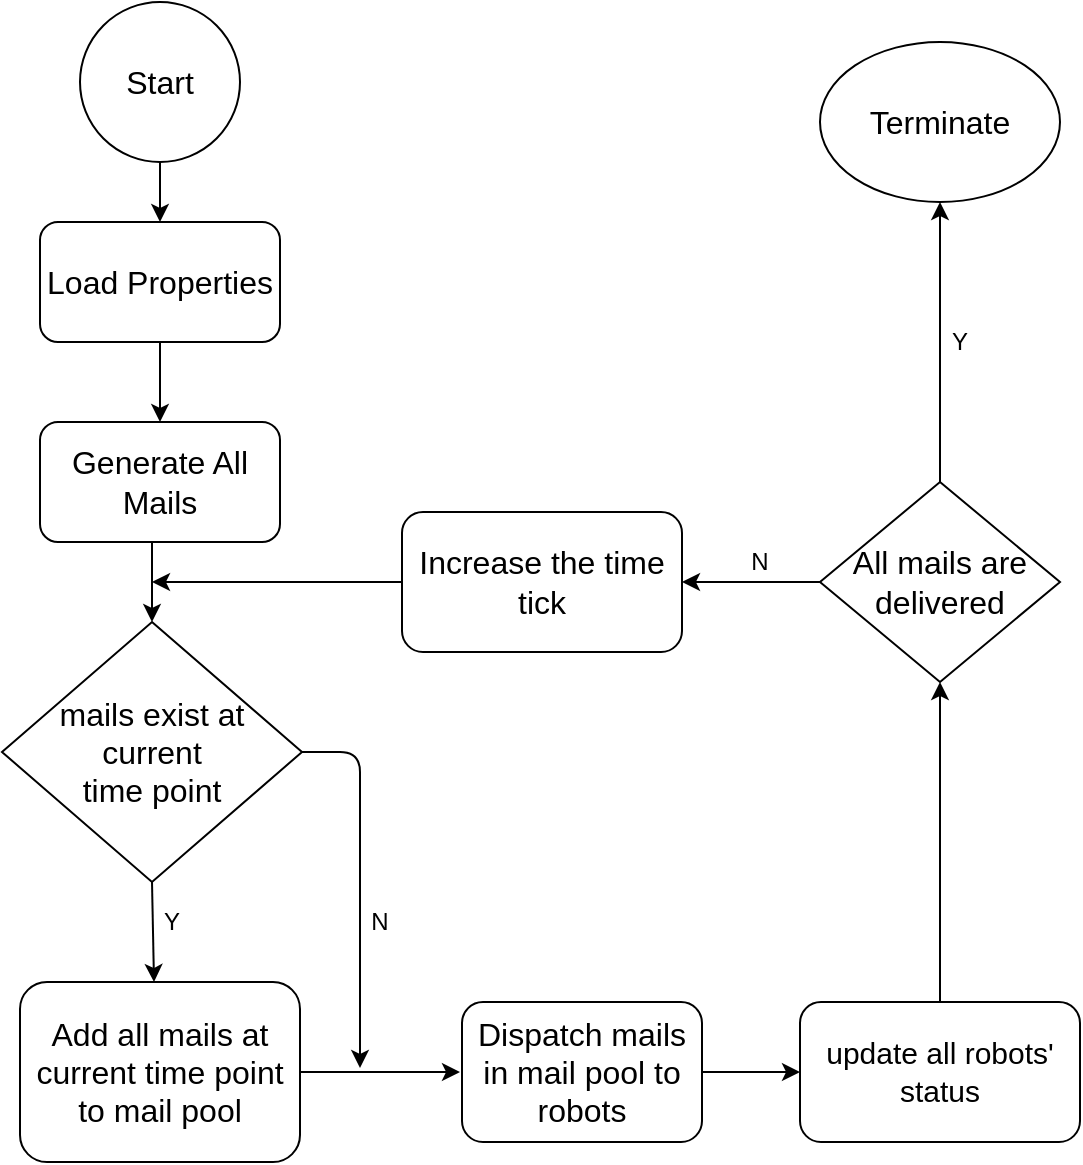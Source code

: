 <mxfile version="10.6.5" type="github"><diagram id="W_UqmTjg3d7RITcfb6KY" name="Page-1"><mxGraphModel dx="758" dy="431" grid="1" gridSize="10" guides="1" tooltips="1" connect="1" arrows="1" fold="1" page="1" pageScale="1" pageWidth="850" pageHeight="1100" math="0" shadow="0"><root><mxCell id="0"/><mxCell id="1" parent="0"/><mxCell id="N1uF51PXm7RinPv-c_FG-2" value="" style="endArrow=classic;html=1;exitX=0.5;exitY=1;exitDx=0;exitDy=0;" edge="1" parent="1" target="N1uF51PXm7RinPv-c_FG-5"><mxGeometry width="50" height="50" relative="1" as="geometry"><mxPoint x="380" y="270" as="sourcePoint"/><mxPoint x="380" y="340" as="targetPoint"/></mxGeometry></mxCell><mxCell id="N1uF51PXm7RinPv-c_FG-7" value="" style="edgeStyle=elbowEdgeStyle;rounded=0;orthogonalLoop=1;jettySize=auto;html=1;" edge="1" parent="1" source="N1uF51PXm7RinPv-c_FG-5" target="N1uF51PXm7RinPv-c_FG-6"><mxGeometry relative="1" as="geometry"/></mxCell><mxCell id="N1uF51PXm7RinPv-c_FG-5" value="&lt;font style=&quot;font-size: 16px&quot;&gt;Load Properties&lt;/font&gt;" style="rounded=1;whiteSpace=wrap;html=1;" vertex="1" parent="1"><mxGeometry x="320" y="300" width="120" height="60" as="geometry"/></mxCell><mxCell id="N1uF51PXm7RinPv-c_FG-9" value="" style="edgeStyle=elbowEdgeStyle;rounded=0;orthogonalLoop=1;jettySize=auto;html=1;entryX=0.5;entryY=0;entryDx=0;entryDy=0;" edge="1" parent="1" source="N1uF51PXm7RinPv-c_FG-6" target="N1uF51PXm7RinPv-c_FG-12"><mxGeometry relative="1" as="geometry"><mxPoint x="380" y="520" as="targetPoint"/></mxGeometry></mxCell><mxCell id="N1uF51PXm7RinPv-c_FG-6" value="&lt;font style=&quot;font-size: 16px&quot;&gt;Generate All Mails&lt;/font&gt;" style="rounded=1;whiteSpace=wrap;html=1;" vertex="1" parent="1"><mxGeometry x="320" y="400" width="120" height="60" as="geometry"/></mxCell><mxCell id="N1uF51PXm7RinPv-c_FG-12" value="&lt;div style=&quot;font-size: 16px&quot;&gt;&lt;font style=&quot;font-size: 16px&quot;&gt;mails exist at &lt;br&gt;&lt;/font&gt;&lt;/div&gt;&lt;div style=&quot;font-size: 16px&quot;&gt;&lt;font style=&quot;font-size: 16px&quot;&gt;current&lt;/font&gt;&lt;/div&gt;&lt;div style=&quot;font-size: 16px&quot;&gt;&lt;font style=&quot;font-size: 16px&quot;&gt;time point&lt;/font&gt;&lt;br&gt;&lt;/div&gt;" style="rhombus;whiteSpace=wrap;html=1;" vertex="1" parent="1"><mxGeometry x="301" y="500" width="150" height="130" as="geometry"/></mxCell><mxCell id="N1uF51PXm7RinPv-c_FG-13" value="" style="endArrow=classic;html=1;exitX=0.5;exitY=1;exitDx=0;exitDy=0;" edge="1" parent="1" source="N1uF51PXm7RinPv-c_FG-12"><mxGeometry width="50" height="50" relative="1" as="geometry"><mxPoint x="373" y="630" as="sourcePoint"/><mxPoint x="377" y="680" as="targetPoint"/></mxGeometry></mxCell><mxCell id="N1uF51PXm7RinPv-c_FG-14" value="Y" style="text;html=1;strokeColor=none;fillColor=none;align=center;verticalAlign=middle;whiteSpace=wrap;rounded=0;" vertex="1" parent="1"><mxGeometry x="366" y="640" width="40" height="20" as="geometry"/></mxCell><mxCell id="N1uF51PXm7RinPv-c_FG-17" value="" style="edgeStyle=elbowEdgeStyle;rounded=0;orthogonalLoop=1;jettySize=auto;html=1;" edge="1" parent="1" source="N1uF51PXm7RinPv-c_FG-15"><mxGeometry relative="1" as="geometry"><mxPoint x="530" y="725" as="targetPoint"/><Array as="points"><mxPoint x="510" y="725"/></Array></mxGeometry></mxCell><mxCell id="N1uF51PXm7RinPv-c_FG-15" value="&lt;div style=&quot;font-size: 16px&quot;&gt;Add all mails at current time point to mail pool&lt;br&gt;&lt;/div&gt;" style="rounded=1;whiteSpace=wrap;html=1;" vertex="1" parent="1"><mxGeometry x="310" y="680" width="140" height="90" as="geometry"/></mxCell><mxCell id="N1uF51PXm7RinPv-c_FG-19" value="" style="endArrow=classic;html=1;exitX=1;exitY=0.5;exitDx=0;exitDy=0;" edge="1" parent="1" source="N1uF51PXm7RinPv-c_FG-12"><mxGeometry width="50" height="50" relative="1" as="geometry"><mxPoint x="451" y="568" as="sourcePoint"/><mxPoint x="480" y="723" as="targetPoint"/><Array as="points"><mxPoint x="480" y="565"/></Array></mxGeometry></mxCell><mxCell id="N1uF51PXm7RinPv-c_FG-20" value="N" style="text;html=1;strokeColor=none;fillColor=none;align=center;verticalAlign=middle;whiteSpace=wrap;rounded=0;" vertex="1" parent="1"><mxGeometry x="470" y="640" width="40" height="20" as="geometry"/></mxCell><mxCell id="N1uF51PXm7RinPv-c_FG-23" value="" style="edgeStyle=elbowEdgeStyle;rounded=0;orthogonalLoop=1;jettySize=auto;html=1;" edge="1" parent="1" source="N1uF51PXm7RinPv-c_FG-21" target="N1uF51PXm7RinPv-c_FG-22"><mxGeometry relative="1" as="geometry"/></mxCell><mxCell id="N1uF51PXm7RinPv-c_FG-21" value="&lt;font style=&quot;font-size: 16px&quot;&gt;Dispatch mails in mail pool to robots&lt;br&gt;&lt;/font&gt;" style="rounded=1;whiteSpace=wrap;html=1;" vertex="1" parent="1"><mxGeometry x="531" y="690" width="120" height="70" as="geometry"/></mxCell><mxCell id="N1uF51PXm7RinPv-c_FG-22" value="&lt;font style=&quot;font-size: 15px&quot;&gt;update all robots' status&lt;/font&gt;&lt;font style=&quot;font-size: 16px&quot;&gt;&lt;br&gt;&lt;/font&gt;" style="rounded=1;whiteSpace=wrap;html=1;" vertex="1" parent="1"><mxGeometry x="700" y="690" width="140" height="70" as="geometry"/></mxCell><mxCell id="N1uF51PXm7RinPv-c_FG-29" value="" style="edgeStyle=elbowEdgeStyle;rounded=0;orthogonalLoop=1;jettySize=auto;html=1;entryX=0.5;entryY=1;entryDx=0;entryDy=0;exitX=0.5;exitY=0;exitDx=0;exitDy=0;" edge="1" parent="1" source="N1uF51PXm7RinPv-c_FG-22" target="N1uF51PXm7RinPv-c_FG-33"><mxGeometry relative="1" as="geometry"><mxPoint x="770" y="580" as="sourcePoint"/><mxPoint x="770" y="550" as="targetPoint"/></mxGeometry></mxCell><mxCell id="N1uF51PXm7RinPv-c_FG-31" value="&lt;font style=&quot;font-size: 16px&quot;&gt;Start&lt;/font&gt;" style="ellipse;whiteSpace=wrap;html=1;aspect=fixed;" vertex="1" parent="1"><mxGeometry x="340" y="190" width="80" height="80" as="geometry"/></mxCell><mxCell id="N1uF51PXm7RinPv-c_FG-32" value="&lt;font style=&quot;font-size: 16px&quot;&gt;Terminate&lt;/font&gt;" style="ellipse;whiteSpace=wrap;html=1;" vertex="1" parent="1"><mxGeometry x="710" y="210" width="120" height="80" as="geometry"/></mxCell><mxCell id="N1uF51PXm7RinPv-c_FG-35" value="" style="edgeStyle=elbowEdgeStyle;rounded=0;orthogonalLoop=1;jettySize=auto;html=1;entryX=1;entryY=0.5;entryDx=0;entryDy=0;" edge="1" parent="1" source="N1uF51PXm7RinPv-c_FG-33" target="N1uF51PXm7RinPv-c_FG-38"><mxGeometry relative="1" as="geometry"><mxPoint x="660" y="500" as="targetPoint"/></mxGeometry></mxCell><mxCell id="N1uF51PXm7RinPv-c_FG-37" value="" style="edgeStyle=elbowEdgeStyle;rounded=0;orthogonalLoop=1;jettySize=auto;html=1;entryX=0.5;entryY=1;entryDx=0;entryDy=0;" edge="1" parent="1" source="N1uF51PXm7RinPv-c_FG-33" target="N1uF51PXm7RinPv-c_FG-32"><mxGeometry relative="1" as="geometry"><mxPoint x="770" y="370" as="targetPoint"/></mxGeometry></mxCell><mxCell id="N1uF51PXm7RinPv-c_FG-33" value="&lt;div style=&quot;font-size: 16px&quot;&gt;&lt;font style=&quot;font-size: 16px&quot;&gt;All mails are&lt;/font&gt;&lt;/div&gt;&lt;div style=&quot;font-size: 16px&quot;&gt;&lt;font style=&quot;font-size: 16px&quot;&gt;delivered&lt;/font&gt;&lt;br&gt;&lt;/div&gt;" style="rhombus;whiteSpace=wrap;html=1;" vertex="1" parent="1"><mxGeometry x="710" y="430" width="120" height="100" as="geometry"/></mxCell><mxCell id="N1uF51PXm7RinPv-c_FG-39" value="" style="edgeStyle=elbowEdgeStyle;rounded=0;orthogonalLoop=1;jettySize=auto;html=1;" edge="1" parent="1" source="N1uF51PXm7RinPv-c_FG-38"><mxGeometry relative="1" as="geometry"><mxPoint x="376" y="480" as="targetPoint"/></mxGeometry></mxCell><mxCell id="N1uF51PXm7RinPv-c_FG-38" value="&lt;font style=&quot;font-size: 16px&quot;&gt;Increase the time tick&lt;/font&gt;&lt;font style=&quot;font-size: 16px&quot;&gt;&lt;br&gt;&lt;/font&gt;" style="rounded=1;whiteSpace=wrap;html=1;" vertex="1" parent="1"><mxGeometry x="501" y="445" width="140" height="70" as="geometry"/></mxCell><mxCell id="N1uF51PXm7RinPv-c_FG-40" value="N" style="text;html=1;strokeColor=none;fillColor=none;align=center;verticalAlign=middle;whiteSpace=wrap;rounded=0;" vertex="1" parent="1"><mxGeometry x="660" y="460" width="40" height="20" as="geometry"/></mxCell><mxCell id="N1uF51PXm7RinPv-c_FG-41" value="Y" style="text;html=1;strokeColor=none;fillColor=none;align=center;verticalAlign=middle;whiteSpace=wrap;rounded=0;" vertex="1" parent="1"><mxGeometry x="760" y="350" width="40" height="20" as="geometry"/></mxCell></root></mxGraphModel></diagram></mxfile>